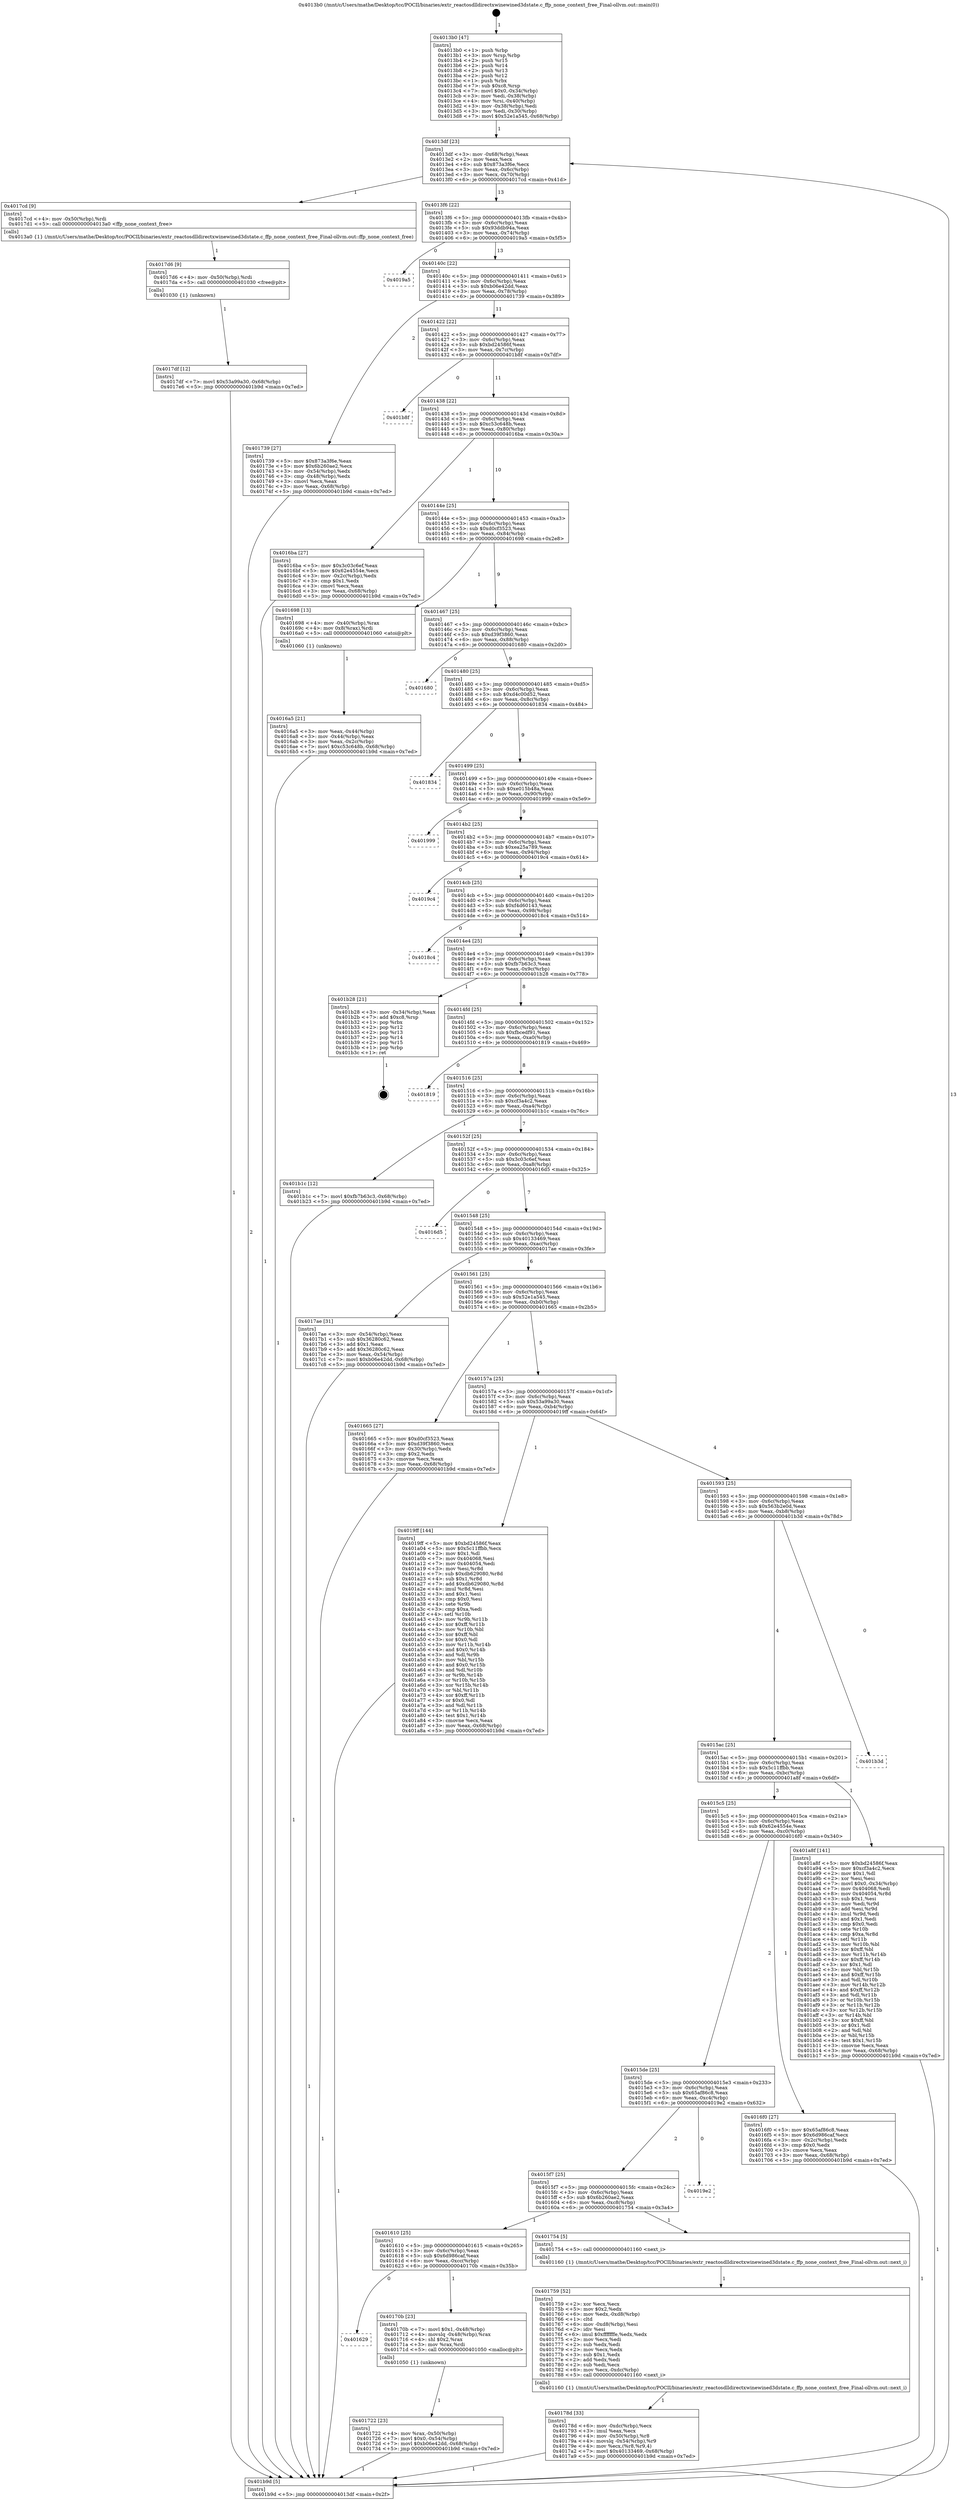digraph "0x4013b0" {
  label = "0x4013b0 (/mnt/c/Users/mathe/Desktop/tcc/POCII/binaries/extr_reactosdlldirectxwinewined3dstate.c_ffp_none_context_free_Final-ollvm.out::main(0))"
  labelloc = "t"
  node[shape=record]

  Entry [label="",width=0.3,height=0.3,shape=circle,fillcolor=black,style=filled]
  "0x4013df" [label="{
     0x4013df [23]\l
     | [instrs]\l
     &nbsp;&nbsp;0x4013df \<+3\>: mov -0x68(%rbp),%eax\l
     &nbsp;&nbsp;0x4013e2 \<+2\>: mov %eax,%ecx\l
     &nbsp;&nbsp;0x4013e4 \<+6\>: sub $0x873a3f6e,%ecx\l
     &nbsp;&nbsp;0x4013ea \<+3\>: mov %eax,-0x6c(%rbp)\l
     &nbsp;&nbsp;0x4013ed \<+3\>: mov %ecx,-0x70(%rbp)\l
     &nbsp;&nbsp;0x4013f0 \<+6\>: je 00000000004017cd \<main+0x41d\>\l
  }"]
  "0x4017cd" [label="{
     0x4017cd [9]\l
     | [instrs]\l
     &nbsp;&nbsp;0x4017cd \<+4\>: mov -0x50(%rbp),%rdi\l
     &nbsp;&nbsp;0x4017d1 \<+5\>: call 00000000004013a0 \<ffp_none_context_free\>\l
     | [calls]\l
     &nbsp;&nbsp;0x4013a0 \{1\} (/mnt/c/Users/mathe/Desktop/tcc/POCII/binaries/extr_reactosdlldirectxwinewined3dstate.c_ffp_none_context_free_Final-ollvm.out::ffp_none_context_free)\l
  }"]
  "0x4013f6" [label="{
     0x4013f6 [22]\l
     | [instrs]\l
     &nbsp;&nbsp;0x4013f6 \<+5\>: jmp 00000000004013fb \<main+0x4b\>\l
     &nbsp;&nbsp;0x4013fb \<+3\>: mov -0x6c(%rbp),%eax\l
     &nbsp;&nbsp;0x4013fe \<+5\>: sub $0x93ddb94a,%eax\l
     &nbsp;&nbsp;0x401403 \<+3\>: mov %eax,-0x74(%rbp)\l
     &nbsp;&nbsp;0x401406 \<+6\>: je 00000000004019a5 \<main+0x5f5\>\l
  }"]
  Exit [label="",width=0.3,height=0.3,shape=circle,fillcolor=black,style=filled,peripheries=2]
  "0x4019a5" [label="{
     0x4019a5\l
  }", style=dashed]
  "0x40140c" [label="{
     0x40140c [22]\l
     | [instrs]\l
     &nbsp;&nbsp;0x40140c \<+5\>: jmp 0000000000401411 \<main+0x61\>\l
     &nbsp;&nbsp;0x401411 \<+3\>: mov -0x6c(%rbp),%eax\l
     &nbsp;&nbsp;0x401414 \<+5\>: sub $0xb06e42dd,%eax\l
     &nbsp;&nbsp;0x401419 \<+3\>: mov %eax,-0x78(%rbp)\l
     &nbsp;&nbsp;0x40141c \<+6\>: je 0000000000401739 \<main+0x389\>\l
  }"]
  "0x4017df" [label="{
     0x4017df [12]\l
     | [instrs]\l
     &nbsp;&nbsp;0x4017df \<+7\>: movl $0x53a99a30,-0x68(%rbp)\l
     &nbsp;&nbsp;0x4017e6 \<+5\>: jmp 0000000000401b9d \<main+0x7ed\>\l
  }"]
  "0x401739" [label="{
     0x401739 [27]\l
     | [instrs]\l
     &nbsp;&nbsp;0x401739 \<+5\>: mov $0x873a3f6e,%eax\l
     &nbsp;&nbsp;0x40173e \<+5\>: mov $0x6b260ae2,%ecx\l
     &nbsp;&nbsp;0x401743 \<+3\>: mov -0x54(%rbp),%edx\l
     &nbsp;&nbsp;0x401746 \<+3\>: cmp -0x48(%rbp),%edx\l
     &nbsp;&nbsp;0x401749 \<+3\>: cmovl %ecx,%eax\l
     &nbsp;&nbsp;0x40174c \<+3\>: mov %eax,-0x68(%rbp)\l
     &nbsp;&nbsp;0x40174f \<+5\>: jmp 0000000000401b9d \<main+0x7ed\>\l
  }"]
  "0x401422" [label="{
     0x401422 [22]\l
     | [instrs]\l
     &nbsp;&nbsp;0x401422 \<+5\>: jmp 0000000000401427 \<main+0x77\>\l
     &nbsp;&nbsp;0x401427 \<+3\>: mov -0x6c(%rbp),%eax\l
     &nbsp;&nbsp;0x40142a \<+5\>: sub $0xbd24586f,%eax\l
     &nbsp;&nbsp;0x40142f \<+3\>: mov %eax,-0x7c(%rbp)\l
     &nbsp;&nbsp;0x401432 \<+6\>: je 0000000000401b8f \<main+0x7df\>\l
  }"]
  "0x4017d6" [label="{
     0x4017d6 [9]\l
     | [instrs]\l
     &nbsp;&nbsp;0x4017d6 \<+4\>: mov -0x50(%rbp),%rdi\l
     &nbsp;&nbsp;0x4017da \<+5\>: call 0000000000401030 \<free@plt\>\l
     | [calls]\l
     &nbsp;&nbsp;0x401030 \{1\} (unknown)\l
  }"]
  "0x401b8f" [label="{
     0x401b8f\l
  }", style=dashed]
  "0x401438" [label="{
     0x401438 [22]\l
     | [instrs]\l
     &nbsp;&nbsp;0x401438 \<+5\>: jmp 000000000040143d \<main+0x8d\>\l
     &nbsp;&nbsp;0x40143d \<+3\>: mov -0x6c(%rbp),%eax\l
     &nbsp;&nbsp;0x401440 \<+5\>: sub $0xc53c648b,%eax\l
     &nbsp;&nbsp;0x401445 \<+3\>: mov %eax,-0x80(%rbp)\l
     &nbsp;&nbsp;0x401448 \<+6\>: je 00000000004016ba \<main+0x30a\>\l
  }"]
  "0x40178d" [label="{
     0x40178d [33]\l
     | [instrs]\l
     &nbsp;&nbsp;0x40178d \<+6\>: mov -0xdc(%rbp),%ecx\l
     &nbsp;&nbsp;0x401793 \<+3\>: imul %eax,%ecx\l
     &nbsp;&nbsp;0x401796 \<+4\>: mov -0x50(%rbp),%r8\l
     &nbsp;&nbsp;0x40179a \<+4\>: movslq -0x54(%rbp),%r9\l
     &nbsp;&nbsp;0x40179e \<+4\>: mov %ecx,(%r8,%r9,4)\l
     &nbsp;&nbsp;0x4017a2 \<+7\>: movl $0x40133469,-0x68(%rbp)\l
     &nbsp;&nbsp;0x4017a9 \<+5\>: jmp 0000000000401b9d \<main+0x7ed\>\l
  }"]
  "0x4016ba" [label="{
     0x4016ba [27]\l
     | [instrs]\l
     &nbsp;&nbsp;0x4016ba \<+5\>: mov $0x3c03c6ef,%eax\l
     &nbsp;&nbsp;0x4016bf \<+5\>: mov $0x62e4554e,%ecx\l
     &nbsp;&nbsp;0x4016c4 \<+3\>: mov -0x2c(%rbp),%edx\l
     &nbsp;&nbsp;0x4016c7 \<+3\>: cmp $0x1,%edx\l
     &nbsp;&nbsp;0x4016ca \<+3\>: cmovl %ecx,%eax\l
     &nbsp;&nbsp;0x4016cd \<+3\>: mov %eax,-0x68(%rbp)\l
     &nbsp;&nbsp;0x4016d0 \<+5\>: jmp 0000000000401b9d \<main+0x7ed\>\l
  }"]
  "0x40144e" [label="{
     0x40144e [25]\l
     | [instrs]\l
     &nbsp;&nbsp;0x40144e \<+5\>: jmp 0000000000401453 \<main+0xa3\>\l
     &nbsp;&nbsp;0x401453 \<+3\>: mov -0x6c(%rbp),%eax\l
     &nbsp;&nbsp;0x401456 \<+5\>: sub $0xd0cf3523,%eax\l
     &nbsp;&nbsp;0x40145b \<+6\>: mov %eax,-0x84(%rbp)\l
     &nbsp;&nbsp;0x401461 \<+6\>: je 0000000000401698 \<main+0x2e8\>\l
  }"]
  "0x401759" [label="{
     0x401759 [52]\l
     | [instrs]\l
     &nbsp;&nbsp;0x401759 \<+2\>: xor %ecx,%ecx\l
     &nbsp;&nbsp;0x40175b \<+5\>: mov $0x2,%edx\l
     &nbsp;&nbsp;0x401760 \<+6\>: mov %edx,-0xd8(%rbp)\l
     &nbsp;&nbsp;0x401766 \<+1\>: cltd\l
     &nbsp;&nbsp;0x401767 \<+6\>: mov -0xd8(%rbp),%esi\l
     &nbsp;&nbsp;0x40176d \<+2\>: idiv %esi\l
     &nbsp;&nbsp;0x40176f \<+6\>: imul $0xfffffffe,%edx,%edx\l
     &nbsp;&nbsp;0x401775 \<+2\>: mov %ecx,%edi\l
     &nbsp;&nbsp;0x401777 \<+2\>: sub %edx,%edi\l
     &nbsp;&nbsp;0x401779 \<+2\>: mov %ecx,%edx\l
     &nbsp;&nbsp;0x40177b \<+3\>: sub $0x1,%edx\l
     &nbsp;&nbsp;0x40177e \<+2\>: add %edx,%edi\l
     &nbsp;&nbsp;0x401780 \<+2\>: sub %edi,%ecx\l
     &nbsp;&nbsp;0x401782 \<+6\>: mov %ecx,-0xdc(%rbp)\l
     &nbsp;&nbsp;0x401788 \<+5\>: call 0000000000401160 \<next_i\>\l
     | [calls]\l
     &nbsp;&nbsp;0x401160 \{1\} (/mnt/c/Users/mathe/Desktop/tcc/POCII/binaries/extr_reactosdlldirectxwinewined3dstate.c_ffp_none_context_free_Final-ollvm.out::next_i)\l
  }"]
  "0x401698" [label="{
     0x401698 [13]\l
     | [instrs]\l
     &nbsp;&nbsp;0x401698 \<+4\>: mov -0x40(%rbp),%rax\l
     &nbsp;&nbsp;0x40169c \<+4\>: mov 0x8(%rax),%rdi\l
     &nbsp;&nbsp;0x4016a0 \<+5\>: call 0000000000401060 \<atoi@plt\>\l
     | [calls]\l
     &nbsp;&nbsp;0x401060 \{1\} (unknown)\l
  }"]
  "0x401467" [label="{
     0x401467 [25]\l
     | [instrs]\l
     &nbsp;&nbsp;0x401467 \<+5\>: jmp 000000000040146c \<main+0xbc\>\l
     &nbsp;&nbsp;0x40146c \<+3\>: mov -0x6c(%rbp),%eax\l
     &nbsp;&nbsp;0x40146f \<+5\>: sub $0xd39f3860,%eax\l
     &nbsp;&nbsp;0x401474 \<+6\>: mov %eax,-0x88(%rbp)\l
     &nbsp;&nbsp;0x40147a \<+6\>: je 0000000000401680 \<main+0x2d0\>\l
  }"]
  "0x401722" [label="{
     0x401722 [23]\l
     | [instrs]\l
     &nbsp;&nbsp;0x401722 \<+4\>: mov %rax,-0x50(%rbp)\l
     &nbsp;&nbsp;0x401726 \<+7\>: movl $0x0,-0x54(%rbp)\l
     &nbsp;&nbsp;0x40172d \<+7\>: movl $0xb06e42dd,-0x68(%rbp)\l
     &nbsp;&nbsp;0x401734 \<+5\>: jmp 0000000000401b9d \<main+0x7ed\>\l
  }"]
  "0x401680" [label="{
     0x401680\l
  }", style=dashed]
  "0x401480" [label="{
     0x401480 [25]\l
     | [instrs]\l
     &nbsp;&nbsp;0x401480 \<+5\>: jmp 0000000000401485 \<main+0xd5\>\l
     &nbsp;&nbsp;0x401485 \<+3\>: mov -0x6c(%rbp),%eax\l
     &nbsp;&nbsp;0x401488 \<+5\>: sub $0xd4c00d52,%eax\l
     &nbsp;&nbsp;0x40148d \<+6\>: mov %eax,-0x8c(%rbp)\l
     &nbsp;&nbsp;0x401493 \<+6\>: je 0000000000401834 \<main+0x484\>\l
  }"]
  "0x401629" [label="{
     0x401629\l
  }", style=dashed]
  "0x401834" [label="{
     0x401834\l
  }", style=dashed]
  "0x401499" [label="{
     0x401499 [25]\l
     | [instrs]\l
     &nbsp;&nbsp;0x401499 \<+5\>: jmp 000000000040149e \<main+0xee\>\l
     &nbsp;&nbsp;0x40149e \<+3\>: mov -0x6c(%rbp),%eax\l
     &nbsp;&nbsp;0x4014a1 \<+5\>: sub $0xe015b48a,%eax\l
     &nbsp;&nbsp;0x4014a6 \<+6\>: mov %eax,-0x90(%rbp)\l
     &nbsp;&nbsp;0x4014ac \<+6\>: je 0000000000401999 \<main+0x5e9\>\l
  }"]
  "0x40170b" [label="{
     0x40170b [23]\l
     | [instrs]\l
     &nbsp;&nbsp;0x40170b \<+7\>: movl $0x1,-0x48(%rbp)\l
     &nbsp;&nbsp;0x401712 \<+4\>: movslq -0x48(%rbp),%rax\l
     &nbsp;&nbsp;0x401716 \<+4\>: shl $0x2,%rax\l
     &nbsp;&nbsp;0x40171a \<+3\>: mov %rax,%rdi\l
     &nbsp;&nbsp;0x40171d \<+5\>: call 0000000000401050 \<malloc@plt\>\l
     | [calls]\l
     &nbsp;&nbsp;0x401050 \{1\} (unknown)\l
  }"]
  "0x401999" [label="{
     0x401999\l
  }", style=dashed]
  "0x4014b2" [label="{
     0x4014b2 [25]\l
     | [instrs]\l
     &nbsp;&nbsp;0x4014b2 \<+5\>: jmp 00000000004014b7 \<main+0x107\>\l
     &nbsp;&nbsp;0x4014b7 \<+3\>: mov -0x6c(%rbp),%eax\l
     &nbsp;&nbsp;0x4014ba \<+5\>: sub $0xea25a789,%eax\l
     &nbsp;&nbsp;0x4014bf \<+6\>: mov %eax,-0x94(%rbp)\l
     &nbsp;&nbsp;0x4014c5 \<+6\>: je 00000000004019c4 \<main+0x614\>\l
  }"]
  "0x401610" [label="{
     0x401610 [25]\l
     | [instrs]\l
     &nbsp;&nbsp;0x401610 \<+5\>: jmp 0000000000401615 \<main+0x265\>\l
     &nbsp;&nbsp;0x401615 \<+3\>: mov -0x6c(%rbp),%eax\l
     &nbsp;&nbsp;0x401618 \<+5\>: sub $0x6d986caf,%eax\l
     &nbsp;&nbsp;0x40161d \<+6\>: mov %eax,-0xcc(%rbp)\l
     &nbsp;&nbsp;0x401623 \<+6\>: je 000000000040170b \<main+0x35b\>\l
  }"]
  "0x4019c4" [label="{
     0x4019c4\l
  }", style=dashed]
  "0x4014cb" [label="{
     0x4014cb [25]\l
     | [instrs]\l
     &nbsp;&nbsp;0x4014cb \<+5\>: jmp 00000000004014d0 \<main+0x120\>\l
     &nbsp;&nbsp;0x4014d0 \<+3\>: mov -0x6c(%rbp),%eax\l
     &nbsp;&nbsp;0x4014d3 \<+5\>: sub $0xf4d60143,%eax\l
     &nbsp;&nbsp;0x4014d8 \<+6\>: mov %eax,-0x98(%rbp)\l
     &nbsp;&nbsp;0x4014de \<+6\>: je 00000000004018c4 \<main+0x514\>\l
  }"]
  "0x401754" [label="{
     0x401754 [5]\l
     | [instrs]\l
     &nbsp;&nbsp;0x401754 \<+5\>: call 0000000000401160 \<next_i\>\l
     | [calls]\l
     &nbsp;&nbsp;0x401160 \{1\} (/mnt/c/Users/mathe/Desktop/tcc/POCII/binaries/extr_reactosdlldirectxwinewined3dstate.c_ffp_none_context_free_Final-ollvm.out::next_i)\l
  }"]
  "0x4018c4" [label="{
     0x4018c4\l
  }", style=dashed]
  "0x4014e4" [label="{
     0x4014e4 [25]\l
     | [instrs]\l
     &nbsp;&nbsp;0x4014e4 \<+5\>: jmp 00000000004014e9 \<main+0x139\>\l
     &nbsp;&nbsp;0x4014e9 \<+3\>: mov -0x6c(%rbp),%eax\l
     &nbsp;&nbsp;0x4014ec \<+5\>: sub $0xfb7b63c3,%eax\l
     &nbsp;&nbsp;0x4014f1 \<+6\>: mov %eax,-0x9c(%rbp)\l
     &nbsp;&nbsp;0x4014f7 \<+6\>: je 0000000000401b28 \<main+0x778\>\l
  }"]
  "0x4015f7" [label="{
     0x4015f7 [25]\l
     | [instrs]\l
     &nbsp;&nbsp;0x4015f7 \<+5\>: jmp 00000000004015fc \<main+0x24c\>\l
     &nbsp;&nbsp;0x4015fc \<+3\>: mov -0x6c(%rbp),%eax\l
     &nbsp;&nbsp;0x4015ff \<+5\>: sub $0x6b260ae2,%eax\l
     &nbsp;&nbsp;0x401604 \<+6\>: mov %eax,-0xc8(%rbp)\l
     &nbsp;&nbsp;0x40160a \<+6\>: je 0000000000401754 \<main+0x3a4\>\l
  }"]
  "0x401b28" [label="{
     0x401b28 [21]\l
     | [instrs]\l
     &nbsp;&nbsp;0x401b28 \<+3\>: mov -0x34(%rbp),%eax\l
     &nbsp;&nbsp;0x401b2b \<+7\>: add $0xc8,%rsp\l
     &nbsp;&nbsp;0x401b32 \<+1\>: pop %rbx\l
     &nbsp;&nbsp;0x401b33 \<+2\>: pop %r12\l
     &nbsp;&nbsp;0x401b35 \<+2\>: pop %r13\l
     &nbsp;&nbsp;0x401b37 \<+2\>: pop %r14\l
     &nbsp;&nbsp;0x401b39 \<+2\>: pop %r15\l
     &nbsp;&nbsp;0x401b3b \<+1\>: pop %rbp\l
     &nbsp;&nbsp;0x401b3c \<+1\>: ret\l
  }"]
  "0x4014fd" [label="{
     0x4014fd [25]\l
     | [instrs]\l
     &nbsp;&nbsp;0x4014fd \<+5\>: jmp 0000000000401502 \<main+0x152\>\l
     &nbsp;&nbsp;0x401502 \<+3\>: mov -0x6c(%rbp),%eax\l
     &nbsp;&nbsp;0x401505 \<+5\>: sub $0xfbcedf91,%eax\l
     &nbsp;&nbsp;0x40150a \<+6\>: mov %eax,-0xa0(%rbp)\l
     &nbsp;&nbsp;0x401510 \<+6\>: je 0000000000401819 \<main+0x469\>\l
  }"]
  "0x4019e2" [label="{
     0x4019e2\l
  }", style=dashed]
  "0x401819" [label="{
     0x401819\l
  }", style=dashed]
  "0x401516" [label="{
     0x401516 [25]\l
     | [instrs]\l
     &nbsp;&nbsp;0x401516 \<+5\>: jmp 000000000040151b \<main+0x16b\>\l
     &nbsp;&nbsp;0x40151b \<+3\>: mov -0x6c(%rbp),%eax\l
     &nbsp;&nbsp;0x40151e \<+5\>: sub $0xcf3a4c2,%eax\l
     &nbsp;&nbsp;0x401523 \<+6\>: mov %eax,-0xa4(%rbp)\l
     &nbsp;&nbsp;0x401529 \<+6\>: je 0000000000401b1c \<main+0x76c\>\l
  }"]
  "0x4015de" [label="{
     0x4015de [25]\l
     | [instrs]\l
     &nbsp;&nbsp;0x4015de \<+5\>: jmp 00000000004015e3 \<main+0x233\>\l
     &nbsp;&nbsp;0x4015e3 \<+3\>: mov -0x6c(%rbp),%eax\l
     &nbsp;&nbsp;0x4015e6 \<+5\>: sub $0x65af86c8,%eax\l
     &nbsp;&nbsp;0x4015eb \<+6\>: mov %eax,-0xc4(%rbp)\l
     &nbsp;&nbsp;0x4015f1 \<+6\>: je 00000000004019e2 \<main+0x632\>\l
  }"]
  "0x401b1c" [label="{
     0x401b1c [12]\l
     | [instrs]\l
     &nbsp;&nbsp;0x401b1c \<+7\>: movl $0xfb7b63c3,-0x68(%rbp)\l
     &nbsp;&nbsp;0x401b23 \<+5\>: jmp 0000000000401b9d \<main+0x7ed\>\l
  }"]
  "0x40152f" [label="{
     0x40152f [25]\l
     | [instrs]\l
     &nbsp;&nbsp;0x40152f \<+5\>: jmp 0000000000401534 \<main+0x184\>\l
     &nbsp;&nbsp;0x401534 \<+3\>: mov -0x6c(%rbp),%eax\l
     &nbsp;&nbsp;0x401537 \<+5\>: sub $0x3c03c6ef,%eax\l
     &nbsp;&nbsp;0x40153c \<+6\>: mov %eax,-0xa8(%rbp)\l
     &nbsp;&nbsp;0x401542 \<+6\>: je 00000000004016d5 \<main+0x325\>\l
  }"]
  "0x4016f0" [label="{
     0x4016f0 [27]\l
     | [instrs]\l
     &nbsp;&nbsp;0x4016f0 \<+5\>: mov $0x65af86c8,%eax\l
     &nbsp;&nbsp;0x4016f5 \<+5\>: mov $0x6d986caf,%ecx\l
     &nbsp;&nbsp;0x4016fa \<+3\>: mov -0x2c(%rbp),%edx\l
     &nbsp;&nbsp;0x4016fd \<+3\>: cmp $0x0,%edx\l
     &nbsp;&nbsp;0x401700 \<+3\>: cmove %ecx,%eax\l
     &nbsp;&nbsp;0x401703 \<+3\>: mov %eax,-0x68(%rbp)\l
     &nbsp;&nbsp;0x401706 \<+5\>: jmp 0000000000401b9d \<main+0x7ed\>\l
  }"]
  "0x4016d5" [label="{
     0x4016d5\l
  }", style=dashed]
  "0x401548" [label="{
     0x401548 [25]\l
     | [instrs]\l
     &nbsp;&nbsp;0x401548 \<+5\>: jmp 000000000040154d \<main+0x19d\>\l
     &nbsp;&nbsp;0x40154d \<+3\>: mov -0x6c(%rbp),%eax\l
     &nbsp;&nbsp;0x401550 \<+5\>: sub $0x40133469,%eax\l
     &nbsp;&nbsp;0x401555 \<+6\>: mov %eax,-0xac(%rbp)\l
     &nbsp;&nbsp;0x40155b \<+6\>: je 00000000004017ae \<main+0x3fe\>\l
  }"]
  "0x4015c5" [label="{
     0x4015c5 [25]\l
     | [instrs]\l
     &nbsp;&nbsp;0x4015c5 \<+5\>: jmp 00000000004015ca \<main+0x21a\>\l
     &nbsp;&nbsp;0x4015ca \<+3\>: mov -0x6c(%rbp),%eax\l
     &nbsp;&nbsp;0x4015cd \<+5\>: sub $0x62e4554e,%eax\l
     &nbsp;&nbsp;0x4015d2 \<+6\>: mov %eax,-0xc0(%rbp)\l
     &nbsp;&nbsp;0x4015d8 \<+6\>: je 00000000004016f0 \<main+0x340\>\l
  }"]
  "0x4017ae" [label="{
     0x4017ae [31]\l
     | [instrs]\l
     &nbsp;&nbsp;0x4017ae \<+3\>: mov -0x54(%rbp),%eax\l
     &nbsp;&nbsp;0x4017b1 \<+5\>: sub $0x36280c62,%eax\l
     &nbsp;&nbsp;0x4017b6 \<+3\>: add $0x1,%eax\l
     &nbsp;&nbsp;0x4017b9 \<+5\>: add $0x36280c62,%eax\l
     &nbsp;&nbsp;0x4017be \<+3\>: mov %eax,-0x54(%rbp)\l
     &nbsp;&nbsp;0x4017c1 \<+7\>: movl $0xb06e42dd,-0x68(%rbp)\l
     &nbsp;&nbsp;0x4017c8 \<+5\>: jmp 0000000000401b9d \<main+0x7ed\>\l
  }"]
  "0x401561" [label="{
     0x401561 [25]\l
     | [instrs]\l
     &nbsp;&nbsp;0x401561 \<+5\>: jmp 0000000000401566 \<main+0x1b6\>\l
     &nbsp;&nbsp;0x401566 \<+3\>: mov -0x6c(%rbp),%eax\l
     &nbsp;&nbsp;0x401569 \<+5\>: sub $0x52e1a545,%eax\l
     &nbsp;&nbsp;0x40156e \<+6\>: mov %eax,-0xb0(%rbp)\l
     &nbsp;&nbsp;0x401574 \<+6\>: je 0000000000401665 \<main+0x2b5\>\l
  }"]
  "0x401a8f" [label="{
     0x401a8f [141]\l
     | [instrs]\l
     &nbsp;&nbsp;0x401a8f \<+5\>: mov $0xbd24586f,%eax\l
     &nbsp;&nbsp;0x401a94 \<+5\>: mov $0xcf3a4c2,%ecx\l
     &nbsp;&nbsp;0x401a99 \<+2\>: mov $0x1,%dl\l
     &nbsp;&nbsp;0x401a9b \<+2\>: xor %esi,%esi\l
     &nbsp;&nbsp;0x401a9d \<+7\>: movl $0x0,-0x34(%rbp)\l
     &nbsp;&nbsp;0x401aa4 \<+7\>: mov 0x404068,%edi\l
     &nbsp;&nbsp;0x401aab \<+8\>: mov 0x404054,%r8d\l
     &nbsp;&nbsp;0x401ab3 \<+3\>: sub $0x1,%esi\l
     &nbsp;&nbsp;0x401ab6 \<+3\>: mov %edi,%r9d\l
     &nbsp;&nbsp;0x401ab9 \<+3\>: add %esi,%r9d\l
     &nbsp;&nbsp;0x401abc \<+4\>: imul %r9d,%edi\l
     &nbsp;&nbsp;0x401ac0 \<+3\>: and $0x1,%edi\l
     &nbsp;&nbsp;0x401ac3 \<+3\>: cmp $0x0,%edi\l
     &nbsp;&nbsp;0x401ac6 \<+4\>: sete %r10b\l
     &nbsp;&nbsp;0x401aca \<+4\>: cmp $0xa,%r8d\l
     &nbsp;&nbsp;0x401ace \<+4\>: setl %r11b\l
     &nbsp;&nbsp;0x401ad2 \<+3\>: mov %r10b,%bl\l
     &nbsp;&nbsp;0x401ad5 \<+3\>: xor $0xff,%bl\l
     &nbsp;&nbsp;0x401ad8 \<+3\>: mov %r11b,%r14b\l
     &nbsp;&nbsp;0x401adb \<+4\>: xor $0xff,%r14b\l
     &nbsp;&nbsp;0x401adf \<+3\>: xor $0x1,%dl\l
     &nbsp;&nbsp;0x401ae2 \<+3\>: mov %bl,%r15b\l
     &nbsp;&nbsp;0x401ae5 \<+4\>: and $0xff,%r15b\l
     &nbsp;&nbsp;0x401ae9 \<+3\>: and %dl,%r10b\l
     &nbsp;&nbsp;0x401aec \<+3\>: mov %r14b,%r12b\l
     &nbsp;&nbsp;0x401aef \<+4\>: and $0xff,%r12b\l
     &nbsp;&nbsp;0x401af3 \<+3\>: and %dl,%r11b\l
     &nbsp;&nbsp;0x401af6 \<+3\>: or %r10b,%r15b\l
     &nbsp;&nbsp;0x401af9 \<+3\>: or %r11b,%r12b\l
     &nbsp;&nbsp;0x401afc \<+3\>: xor %r12b,%r15b\l
     &nbsp;&nbsp;0x401aff \<+3\>: or %r14b,%bl\l
     &nbsp;&nbsp;0x401b02 \<+3\>: xor $0xff,%bl\l
     &nbsp;&nbsp;0x401b05 \<+3\>: or $0x1,%dl\l
     &nbsp;&nbsp;0x401b08 \<+2\>: and %dl,%bl\l
     &nbsp;&nbsp;0x401b0a \<+3\>: or %bl,%r15b\l
     &nbsp;&nbsp;0x401b0d \<+4\>: test $0x1,%r15b\l
     &nbsp;&nbsp;0x401b11 \<+3\>: cmovne %ecx,%eax\l
     &nbsp;&nbsp;0x401b14 \<+3\>: mov %eax,-0x68(%rbp)\l
     &nbsp;&nbsp;0x401b17 \<+5\>: jmp 0000000000401b9d \<main+0x7ed\>\l
  }"]
  "0x401665" [label="{
     0x401665 [27]\l
     | [instrs]\l
     &nbsp;&nbsp;0x401665 \<+5\>: mov $0xd0cf3523,%eax\l
     &nbsp;&nbsp;0x40166a \<+5\>: mov $0xd39f3860,%ecx\l
     &nbsp;&nbsp;0x40166f \<+3\>: mov -0x30(%rbp),%edx\l
     &nbsp;&nbsp;0x401672 \<+3\>: cmp $0x2,%edx\l
     &nbsp;&nbsp;0x401675 \<+3\>: cmovne %ecx,%eax\l
     &nbsp;&nbsp;0x401678 \<+3\>: mov %eax,-0x68(%rbp)\l
     &nbsp;&nbsp;0x40167b \<+5\>: jmp 0000000000401b9d \<main+0x7ed\>\l
  }"]
  "0x40157a" [label="{
     0x40157a [25]\l
     | [instrs]\l
     &nbsp;&nbsp;0x40157a \<+5\>: jmp 000000000040157f \<main+0x1cf\>\l
     &nbsp;&nbsp;0x40157f \<+3\>: mov -0x6c(%rbp),%eax\l
     &nbsp;&nbsp;0x401582 \<+5\>: sub $0x53a99a30,%eax\l
     &nbsp;&nbsp;0x401587 \<+6\>: mov %eax,-0xb4(%rbp)\l
     &nbsp;&nbsp;0x40158d \<+6\>: je 00000000004019ff \<main+0x64f\>\l
  }"]
  "0x401b9d" [label="{
     0x401b9d [5]\l
     | [instrs]\l
     &nbsp;&nbsp;0x401b9d \<+5\>: jmp 00000000004013df \<main+0x2f\>\l
  }"]
  "0x4013b0" [label="{
     0x4013b0 [47]\l
     | [instrs]\l
     &nbsp;&nbsp;0x4013b0 \<+1\>: push %rbp\l
     &nbsp;&nbsp;0x4013b1 \<+3\>: mov %rsp,%rbp\l
     &nbsp;&nbsp;0x4013b4 \<+2\>: push %r15\l
     &nbsp;&nbsp;0x4013b6 \<+2\>: push %r14\l
     &nbsp;&nbsp;0x4013b8 \<+2\>: push %r13\l
     &nbsp;&nbsp;0x4013ba \<+2\>: push %r12\l
     &nbsp;&nbsp;0x4013bc \<+1\>: push %rbx\l
     &nbsp;&nbsp;0x4013bd \<+7\>: sub $0xc8,%rsp\l
     &nbsp;&nbsp;0x4013c4 \<+7\>: movl $0x0,-0x34(%rbp)\l
     &nbsp;&nbsp;0x4013cb \<+3\>: mov %edi,-0x38(%rbp)\l
     &nbsp;&nbsp;0x4013ce \<+4\>: mov %rsi,-0x40(%rbp)\l
     &nbsp;&nbsp;0x4013d2 \<+3\>: mov -0x38(%rbp),%edi\l
     &nbsp;&nbsp;0x4013d5 \<+3\>: mov %edi,-0x30(%rbp)\l
     &nbsp;&nbsp;0x4013d8 \<+7\>: movl $0x52e1a545,-0x68(%rbp)\l
  }"]
  "0x4016a5" [label="{
     0x4016a5 [21]\l
     | [instrs]\l
     &nbsp;&nbsp;0x4016a5 \<+3\>: mov %eax,-0x44(%rbp)\l
     &nbsp;&nbsp;0x4016a8 \<+3\>: mov -0x44(%rbp),%eax\l
     &nbsp;&nbsp;0x4016ab \<+3\>: mov %eax,-0x2c(%rbp)\l
     &nbsp;&nbsp;0x4016ae \<+7\>: movl $0xc53c648b,-0x68(%rbp)\l
     &nbsp;&nbsp;0x4016b5 \<+5\>: jmp 0000000000401b9d \<main+0x7ed\>\l
  }"]
  "0x4015ac" [label="{
     0x4015ac [25]\l
     | [instrs]\l
     &nbsp;&nbsp;0x4015ac \<+5\>: jmp 00000000004015b1 \<main+0x201\>\l
     &nbsp;&nbsp;0x4015b1 \<+3\>: mov -0x6c(%rbp),%eax\l
     &nbsp;&nbsp;0x4015b4 \<+5\>: sub $0x5c11ffbb,%eax\l
     &nbsp;&nbsp;0x4015b9 \<+6\>: mov %eax,-0xbc(%rbp)\l
     &nbsp;&nbsp;0x4015bf \<+6\>: je 0000000000401a8f \<main+0x6df\>\l
  }"]
  "0x4019ff" [label="{
     0x4019ff [144]\l
     | [instrs]\l
     &nbsp;&nbsp;0x4019ff \<+5\>: mov $0xbd24586f,%eax\l
     &nbsp;&nbsp;0x401a04 \<+5\>: mov $0x5c11ffbb,%ecx\l
     &nbsp;&nbsp;0x401a09 \<+2\>: mov $0x1,%dl\l
     &nbsp;&nbsp;0x401a0b \<+7\>: mov 0x404068,%esi\l
     &nbsp;&nbsp;0x401a12 \<+7\>: mov 0x404054,%edi\l
     &nbsp;&nbsp;0x401a19 \<+3\>: mov %esi,%r8d\l
     &nbsp;&nbsp;0x401a1c \<+7\>: sub $0xdb629080,%r8d\l
     &nbsp;&nbsp;0x401a23 \<+4\>: sub $0x1,%r8d\l
     &nbsp;&nbsp;0x401a27 \<+7\>: add $0xdb629080,%r8d\l
     &nbsp;&nbsp;0x401a2e \<+4\>: imul %r8d,%esi\l
     &nbsp;&nbsp;0x401a32 \<+3\>: and $0x1,%esi\l
     &nbsp;&nbsp;0x401a35 \<+3\>: cmp $0x0,%esi\l
     &nbsp;&nbsp;0x401a38 \<+4\>: sete %r9b\l
     &nbsp;&nbsp;0x401a3c \<+3\>: cmp $0xa,%edi\l
     &nbsp;&nbsp;0x401a3f \<+4\>: setl %r10b\l
     &nbsp;&nbsp;0x401a43 \<+3\>: mov %r9b,%r11b\l
     &nbsp;&nbsp;0x401a46 \<+4\>: xor $0xff,%r11b\l
     &nbsp;&nbsp;0x401a4a \<+3\>: mov %r10b,%bl\l
     &nbsp;&nbsp;0x401a4d \<+3\>: xor $0xff,%bl\l
     &nbsp;&nbsp;0x401a50 \<+3\>: xor $0x0,%dl\l
     &nbsp;&nbsp;0x401a53 \<+3\>: mov %r11b,%r14b\l
     &nbsp;&nbsp;0x401a56 \<+4\>: and $0x0,%r14b\l
     &nbsp;&nbsp;0x401a5a \<+3\>: and %dl,%r9b\l
     &nbsp;&nbsp;0x401a5d \<+3\>: mov %bl,%r15b\l
     &nbsp;&nbsp;0x401a60 \<+4\>: and $0x0,%r15b\l
     &nbsp;&nbsp;0x401a64 \<+3\>: and %dl,%r10b\l
     &nbsp;&nbsp;0x401a67 \<+3\>: or %r9b,%r14b\l
     &nbsp;&nbsp;0x401a6a \<+3\>: or %r10b,%r15b\l
     &nbsp;&nbsp;0x401a6d \<+3\>: xor %r15b,%r14b\l
     &nbsp;&nbsp;0x401a70 \<+3\>: or %bl,%r11b\l
     &nbsp;&nbsp;0x401a73 \<+4\>: xor $0xff,%r11b\l
     &nbsp;&nbsp;0x401a77 \<+3\>: or $0x0,%dl\l
     &nbsp;&nbsp;0x401a7a \<+3\>: and %dl,%r11b\l
     &nbsp;&nbsp;0x401a7d \<+3\>: or %r11b,%r14b\l
     &nbsp;&nbsp;0x401a80 \<+4\>: test $0x1,%r14b\l
     &nbsp;&nbsp;0x401a84 \<+3\>: cmovne %ecx,%eax\l
     &nbsp;&nbsp;0x401a87 \<+3\>: mov %eax,-0x68(%rbp)\l
     &nbsp;&nbsp;0x401a8a \<+5\>: jmp 0000000000401b9d \<main+0x7ed\>\l
  }"]
  "0x401593" [label="{
     0x401593 [25]\l
     | [instrs]\l
     &nbsp;&nbsp;0x401593 \<+5\>: jmp 0000000000401598 \<main+0x1e8\>\l
     &nbsp;&nbsp;0x401598 \<+3\>: mov -0x6c(%rbp),%eax\l
     &nbsp;&nbsp;0x40159b \<+5\>: sub $0x563b2e0d,%eax\l
     &nbsp;&nbsp;0x4015a0 \<+6\>: mov %eax,-0xb8(%rbp)\l
     &nbsp;&nbsp;0x4015a6 \<+6\>: je 0000000000401b3d \<main+0x78d\>\l
  }"]
  "0x401b3d" [label="{
     0x401b3d\l
  }", style=dashed]
  Entry -> "0x4013b0" [label=" 1"]
  "0x4013df" -> "0x4017cd" [label=" 1"]
  "0x4013df" -> "0x4013f6" [label=" 13"]
  "0x401b28" -> Exit [label=" 1"]
  "0x4013f6" -> "0x4019a5" [label=" 0"]
  "0x4013f6" -> "0x40140c" [label=" 13"]
  "0x401b1c" -> "0x401b9d" [label=" 1"]
  "0x40140c" -> "0x401739" [label=" 2"]
  "0x40140c" -> "0x401422" [label=" 11"]
  "0x401a8f" -> "0x401b9d" [label=" 1"]
  "0x401422" -> "0x401b8f" [label=" 0"]
  "0x401422" -> "0x401438" [label=" 11"]
  "0x4019ff" -> "0x401b9d" [label=" 1"]
  "0x401438" -> "0x4016ba" [label=" 1"]
  "0x401438" -> "0x40144e" [label=" 10"]
  "0x4017df" -> "0x401b9d" [label=" 1"]
  "0x40144e" -> "0x401698" [label=" 1"]
  "0x40144e" -> "0x401467" [label=" 9"]
  "0x4017d6" -> "0x4017df" [label=" 1"]
  "0x401467" -> "0x401680" [label=" 0"]
  "0x401467" -> "0x401480" [label=" 9"]
  "0x4017cd" -> "0x4017d6" [label=" 1"]
  "0x401480" -> "0x401834" [label=" 0"]
  "0x401480" -> "0x401499" [label=" 9"]
  "0x4017ae" -> "0x401b9d" [label=" 1"]
  "0x401499" -> "0x401999" [label=" 0"]
  "0x401499" -> "0x4014b2" [label=" 9"]
  "0x40178d" -> "0x401b9d" [label=" 1"]
  "0x4014b2" -> "0x4019c4" [label=" 0"]
  "0x4014b2" -> "0x4014cb" [label=" 9"]
  "0x401754" -> "0x401759" [label=" 1"]
  "0x4014cb" -> "0x4018c4" [label=" 0"]
  "0x4014cb" -> "0x4014e4" [label=" 9"]
  "0x401739" -> "0x401b9d" [label=" 2"]
  "0x4014e4" -> "0x401b28" [label=" 1"]
  "0x4014e4" -> "0x4014fd" [label=" 8"]
  "0x40170b" -> "0x401722" [label=" 1"]
  "0x4014fd" -> "0x401819" [label=" 0"]
  "0x4014fd" -> "0x401516" [label=" 8"]
  "0x401610" -> "0x401629" [label=" 0"]
  "0x401516" -> "0x401b1c" [label=" 1"]
  "0x401516" -> "0x40152f" [label=" 7"]
  "0x401759" -> "0x40178d" [label=" 1"]
  "0x40152f" -> "0x4016d5" [label=" 0"]
  "0x40152f" -> "0x401548" [label=" 7"]
  "0x4015f7" -> "0x401610" [label=" 1"]
  "0x401548" -> "0x4017ae" [label=" 1"]
  "0x401548" -> "0x401561" [label=" 6"]
  "0x401722" -> "0x401b9d" [label=" 1"]
  "0x401561" -> "0x401665" [label=" 1"]
  "0x401561" -> "0x40157a" [label=" 5"]
  "0x401665" -> "0x401b9d" [label=" 1"]
  "0x4013b0" -> "0x4013df" [label=" 1"]
  "0x401b9d" -> "0x4013df" [label=" 13"]
  "0x401698" -> "0x4016a5" [label=" 1"]
  "0x4016a5" -> "0x401b9d" [label=" 1"]
  "0x4016ba" -> "0x401b9d" [label=" 1"]
  "0x4015de" -> "0x4015f7" [label=" 2"]
  "0x40157a" -> "0x4019ff" [label=" 1"]
  "0x40157a" -> "0x401593" [label=" 4"]
  "0x401610" -> "0x40170b" [label=" 1"]
  "0x401593" -> "0x401b3d" [label=" 0"]
  "0x401593" -> "0x4015ac" [label=" 4"]
  "0x4015de" -> "0x4019e2" [label=" 0"]
  "0x4015ac" -> "0x401a8f" [label=" 1"]
  "0x4015ac" -> "0x4015c5" [label=" 3"]
  "0x4015f7" -> "0x401754" [label=" 1"]
  "0x4015c5" -> "0x4016f0" [label=" 1"]
  "0x4015c5" -> "0x4015de" [label=" 2"]
  "0x4016f0" -> "0x401b9d" [label=" 1"]
}
